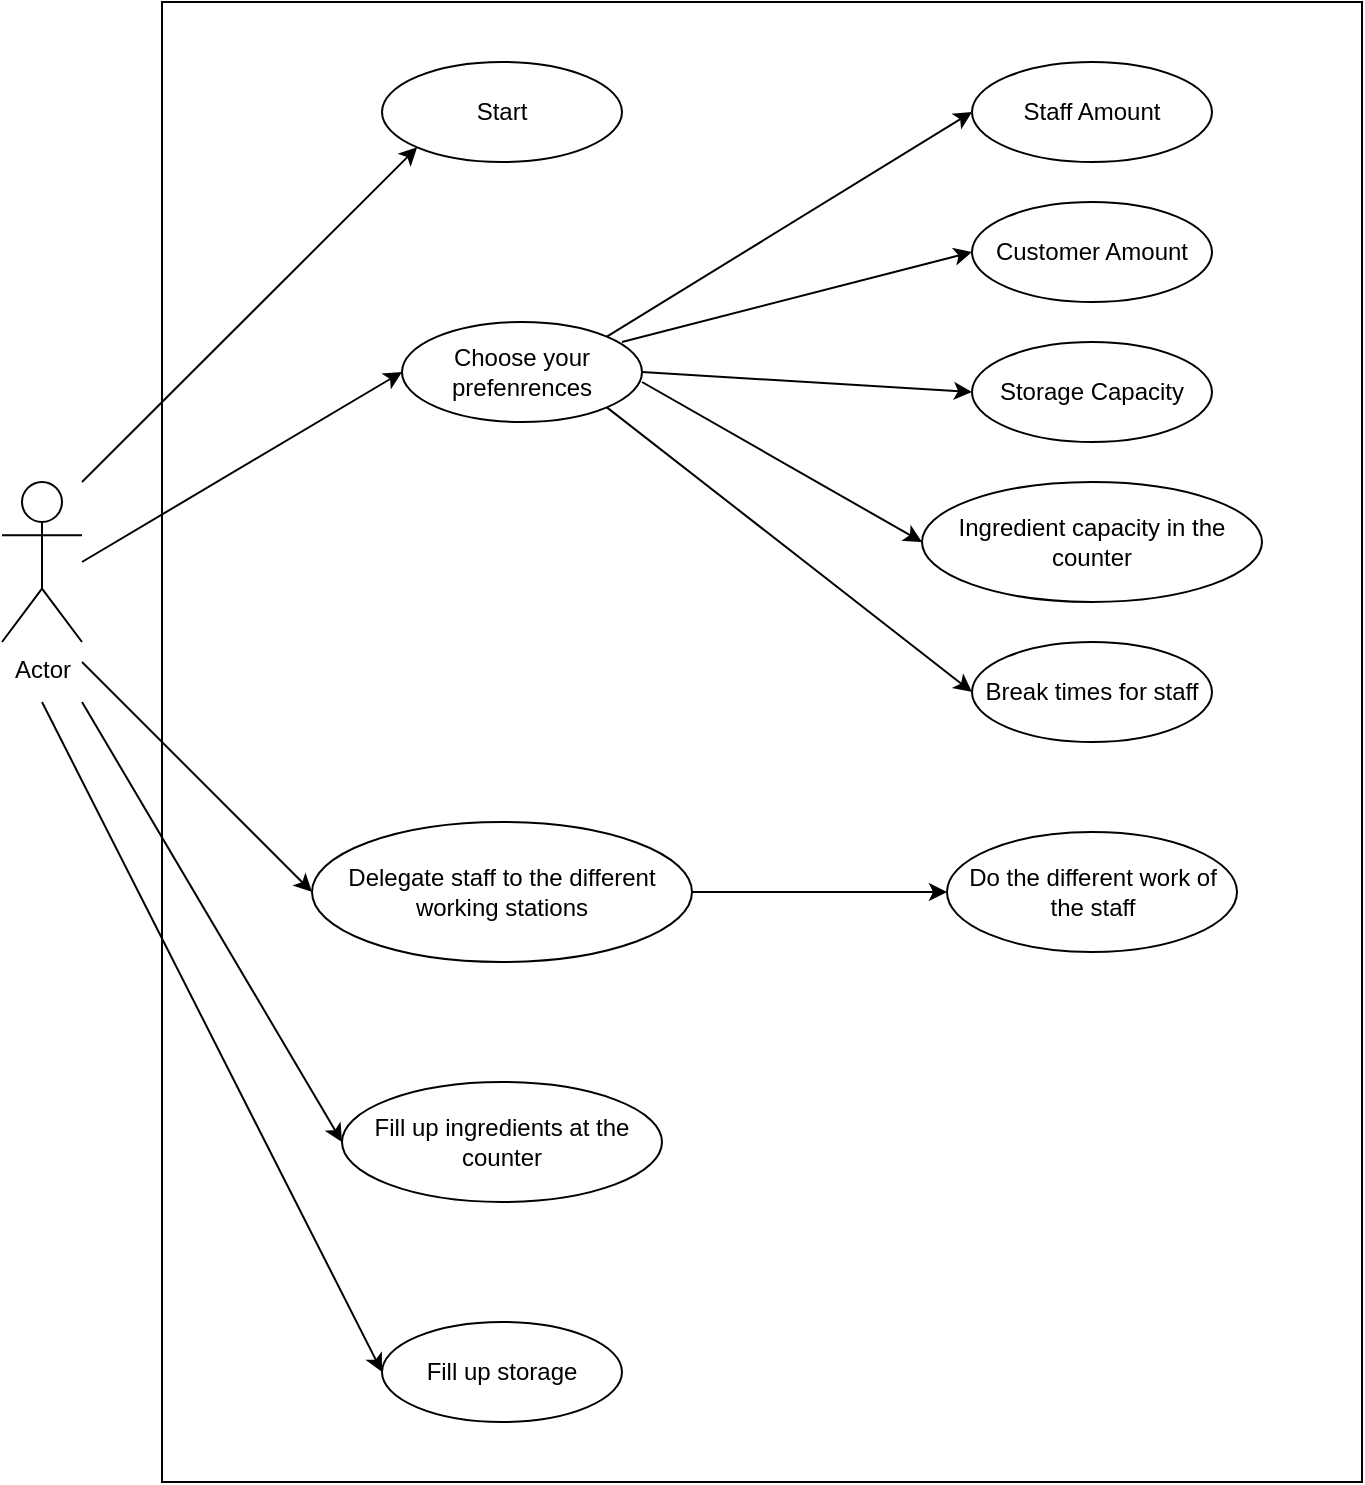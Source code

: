 <mxfile version="14.6.13" type="device"><diagram id="NoCr0TdTeeD5gTorbb7Y" name="Seite-1"><mxGraphModel dx="1243" dy="924" grid="1" gridSize="10" guides="1" tooltips="1" connect="1" arrows="1" fold="1" page="1" pageScale="1" pageWidth="2336" pageHeight="1654" math="0" shadow="0"><root><mxCell id="0"/><mxCell id="1" parent="0"/><mxCell id="94feDYvZcs4DRJVovqdY-1" value="" style="whiteSpace=wrap;html=1;" vertex="1" parent="1"><mxGeometry x="120" y="80" width="600" height="740" as="geometry"/></mxCell><mxCell id="94feDYvZcs4DRJVovqdY-2" value="Actor" style="shape=umlActor;verticalLabelPosition=bottom;verticalAlign=top;html=1;outlineConnect=0;" vertex="1" parent="1"><mxGeometry x="40" y="320" width="40" height="80" as="geometry"/></mxCell><mxCell id="94feDYvZcs4DRJVovqdY-7" value="Start" style="ellipse;whiteSpace=wrap;html=1;" vertex="1" parent="1"><mxGeometry x="230" y="110" width="120" height="50" as="geometry"/></mxCell><mxCell id="94feDYvZcs4DRJVovqdY-8" value="Do the different work of the staff" style="ellipse;whiteSpace=wrap;html=1;" vertex="1" parent="1"><mxGeometry x="512.5" y="495" width="145" height="60" as="geometry"/></mxCell><mxCell id="94feDYvZcs4DRJVovqdY-9" value="Staff Amount" style="ellipse;whiteSpace=wrap;html=1;" vertex="1" parent="1"><mxGeometry x="525" y="110" width="120" height="50" as="geometry"/></mxCell><mxCell id="94feDYvZcs4DRJVovqdY-10" value="Customer Amount" style="ellipse;whiteSpace=wrap;html=1;" vertex="1" parent="1"><mxGeometry x="525" y="180" width="120" height="50" as="geometry"/></mxCell><mxCell id="94feDYvZcs4DRJVovqdY-11" value="Storage Capacity" style="ellipse;whiteSpace=wrap;html=1;" vertex="1" parent="1"><mxGeometry x="525" y="250" width="120" height="50" as="geometry"/></mxCell><mxCell id="94feDYvZcs4DRJVovqdY-13" value="Ingredient capacity in the counter" style="ellipse;whiteSpace=wrap;html=1;" vertex="1" parent="1"><mxGeometry x="500" y="320" width="170" height="60" as="geometry"/></mxCell><mxCell id="94feDYvZcs4DRJVovqdY-14" value="Break times for staff" style="ellipse;whiteSpace=wrap;html=1;" vertex="1" parent="1"><mxGeometry x="525" y="400" width="120" height="50" as="geometry"/></mxCell><mxCell id="94feDYvZcs4DRJVovqdY-15" value="Delegate staff to the different working stations" style="ellipse;whiteSpace=wrap;html=1;" vertex="1" parent="1"><mxGeometry x="195" y="490" width="190" height="70" as="geometry"/></mxCell><mxCell id="94feDYvZcs4DRJVovqdY-16" value="Fill up ingredients at the counter" style="ellipse;whiteSpace=wrap;html=1;" vertex="1" parent="1"><mxGeometry x="210" y="620" width="160" height="60" as="geometry"/></mxCell><mxCell id="94feDYvZcs4DRJVovqdY-18" value="Fill up storage" style="ellipse;whiteSpace=wrap;html=1;" vertex="1" parent="1"><mxGeometry x="230" y="740" width="120" height="50" as="geometry"/></mxCell><mxCell id="94feDYvZcs4DRJVovqdY-19" value="Choose your prefenrences&lt;span style=&quot;color: rgba(0 , 0 , 0 , 0) ; font-family: monospace ; font-size: 0px&quot;&gt;%3CmxGraphModel%3E%3Croot%3E%3CmxCell%20id%3D%220%22%2F%3E%3CmxCell%20id%3D%221%22%20parent%3D%220%22%2F%3E%3CmxCell%20id%3D%222%22%20value%3D%22Start%22%20style%3D%22ellipse%3BwhiteSpace%3Dwrap%3Bhtml%3D1%3B%22%20vertex%3D%221%22%20parent%3D%221%22%3E%3CmxGeometry%20x%3D%22230%22%20y%3D%22110%22%20width%3D%22120%22%20height%3D%2250%22%20as%3D%22geometry%22%2F%3E%3C%2FmxCell%3E%3C%2Froot%3E%3C%2FmxGraphModel%3E&lt;/span&gt;" style="ellipse;whiteSpace=wrap;html=1;" vertex="1" parent="1"><mxGeometry x="240" y="240" width="120" height="50" as="geometry"/></mxCell><mxCell id="94feDYvZcs4DRJVovqdY-20" value="" style="endArrow=classic;html=1;entryX=0;entryY=1;entryDx=0;entryDy=0;" edge="1" parent="1" target="94feDYvZcs4DRJVovqdY-7"><mxGeometry width="50" height="50" relative="1" as="geometry"><mxPoint x="80" y="320" as="sourcePoint"/><mxPoint x="420" y="380" as="targetPoint"/></mxGeometry></mxCell><mxCell id="94feDYvZcs4DRJVovqdY-21" value="" style="endArrow=classic;html=1;entryX=0;entryY=0.5;entryDx=0;entryDy=0;" edge="1" parent="1" target="94feDYvZcs4DRJVovqdY-19"><mxGeometry width="50" height="50" relative="1" as="geometry"><mxPoint x="80" y="360" as="sourcePoint"/><mxPoint x="420" y="380" as="targetPoint"/></mxGeometry></mxCell><mxCell id="94feDYvZcs4DRJVovqdY-22" value="" style="endArrow=classic;html=1;exitX=1;exitY=0;exitDx=0;exitDy=0;entryX=0;entryY=0.5;entryDx=0;entryDy=0;" edge="1" parent="1" source="94feDYvZcs4DRJVovqdY-19" target="94feDYvZcs4DRJVovqdY-9"><mxGeometry width="50" height="50" relative="1" as="geometry"><mxPoint x="370" y="430" as="sourcePoint"/><mxPoint x="420" y="380" as="targetPoint"/></mxGeometry></mxCell><mxCell id="94feDYvZcs4DRJVovqdY-23" value="" style="endArrow=classic;html=1;entryX=0;entryY=0.5;entryDx=0;entryDy=0;" edge="1" parent="1" target="94feDYvZcs4DRJVovqdY-10"><mxGeometry width="50" height="50" relative="1" as="geometry"><mxPoint x="350" y="250" as="sourcePoint"/><mxPoint x="535.0" y="145" as="targetPoint"/></mxGeometry></mxCell><mxCell id="94feDYvZcs4DRJVovqdY-24" value="" style="endArrow=classic;html=1;entryX=0;entryY=0.5;entryDx=0;entryDy=0;exitX=1;exitY=0.5;exitDx=0;exitDy=0;" edge="1" parent="1" source="94feDYvZcs4DRJVovqdY-19" target="94feDYvZcs4DRJVovqdY-11"><mxGeometry width="50" height="50" relative="1" as="geometry"><mxPoint x="360" y="275" as="sourcePoint"/><mxPoint x="420" y="380" as="targetPoint"/></mxGeometry></mxCell><mxCell id="94feDYvZcs4DRJVovqdY-25" value="" style="endArrow=classic;html=1;entryX=0;entryY=0.5;entryDx=0;entryDy=0;" edge="1" parent="1" target="94feDYvZcs4DRJVovqdY-13"><mxGeometry width="50" height="50" relative="1" as="geometry"><mxPoint x="360" y="270" as="sourcePoint"/><mxPoint x="420" y="380" as="targetPoint"/></mxGeometry></mxCell><mxCell id="94feDYvZcs4DRJVovqdY-26" value="" style="endArrow=classic;html=1;entryX=0;entryY=0.5;entryDx=0;entryDy=0;exitX=1;exitY=1;exitDx=0;exitDy=0;" edge="1" parent="1" source="94feDYvZcs4DRJVovqdY-19" target="94feDYvZcs4DRJVovqdY-14"><mxGeometry width="50" height="50" relative="1" as="geometry"><mxPoint x="370" y="430" as="sourcePoint"/><mxPoint x="420" y="380" as="targetPoint"/></mxGeometry></mxCell><mxCell id="94feDYvZcs4DRJVovqdY-27" value="" style="endArrow=classic;html=1;exitX=1;exitY=0.5;exitDx=0;exitDy=0;entryX=0;entryY=0.5;entryDx=0;entryDy=0;" edge="1" parent="1" source="94feDYvZcs4DRJVovqdY-15" target="94feDYvZcs4DRJVovqdY-8"><mxGeometry width="50" height="50" relative="1" as="geometry"><mxPoint x="370" y="430" as="sourcePoint"/><mxPoint x="420" y="380" as="targetPoint"/></mxGeometry></mxCell><mxCell id="94feDYvZcs4DRJVovqdY-28" value="" style="endArrow=classic;html=1;entryX=0;entryY=0.5;entryDx=0;entryDy=0;" edge="1" parent="1" target="94feDYvZcs4DRJVovqdY-15"><mxGeometry width="50" height="50" relative="1" as="geometry"><mxPoint x="80" y="410" as="sourcePoint"/><mxPoint x="420" y="380" as="targetPoint"/></mxGeometry></mxCell><mxCell id="94feDYvZcs4DRJVovqdY-29" value="" style="endArrow=classic;html=1;entryX=0;entryY=0.5;entryDx=0;entryDy=0;" edge="1" parent="1" target="94feDYvZcs4DRJVovqdY-16"><mxGeometry width="50" height="50" relative="1" as="geometry"><mxPoint x="80" y="430" as="sourcePoint"/><mxPoint x="420" y="380" as="targetPoint"/></mxGeometry></mxCell><mxCell id="94feDYvZcs4DRJVovqdY-30" value="" style="endArrow=classic;html=1;entryX=0;entryY=0.5;entryDx=0;entryDy=0;" edge="1" parent="1" target="94feDYvZcs4DRJVovqdY-18"><mxGeometry width="50" height="50" relative="1" as="geometry"><mxPoint x="60" y="430" as="sourcePoint"/><mxPoint x="420" y="380" as="targetPoint"/></mxGeometry></mxCell></root></mxGraphModel></diagram></mxfile>